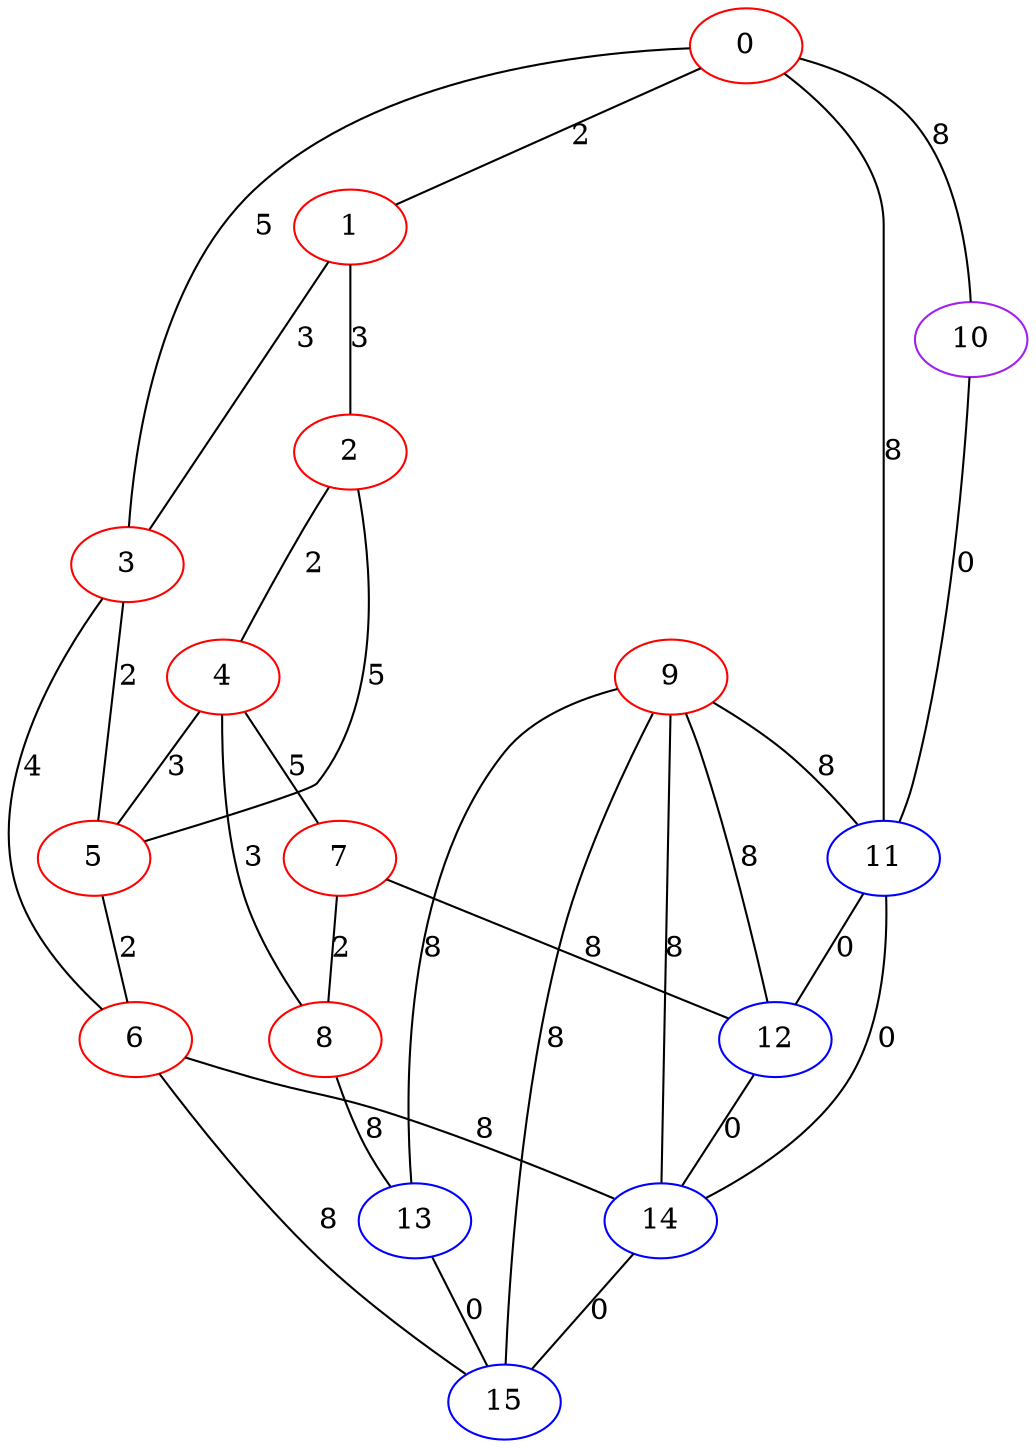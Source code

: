 graph "" {
0 [color=red, weight=1];
1 [color=red, weight=1];
2 [color=red, weight=1];
3 [color=red, weight=1];
4 [color=red, weight=1];
5 [color=red, weight=1];
6 [color=red, weight=1];
7 [color=red, weight=1];
8 [color=red, weight=1];
9 [color=red, weight=1];
10 [color=purple, weight=4];
11 [color=blue, weight=3];
12 [color=blue, weight=3];
13 [color=blue, weight=3];
14 [color=blue, weight=3];
15 [color=blue, weight=3];
0 -- 11  [key=0, label=8];
0 -- 1  [key=0, label=2];
0 -- 10  [key=0, label=8];
0 -- 3  [key=0, label=5];
1 -- 2  [key=0, label=3];
1 -- 3  [key=0, label=3];
2 -- 4  [key=0, label=2];
2 -- 5  [key=0, label=5];
3 -- 5  [key=0, label=2];
3 -- 6  [key=0, label=4];
4 -- 8  [key=0, label=3];
4 -- 5  [key=0, label=3];
4 -- 7  [key=0, label=5];
5 -- 6  [key=0, label=2];
6 -- 14  [key=0, label=8];
6 -- 15  [key=0, label=8];
7 -- 8  [key=0, label=2];
7 -- 12  [key=0, label=8];
8 -- 13  [key=0, label=8];
9 -- 11  [key=0, label=8];
9 -- 12  [key=0, label=8];
9 -- 13  [key=0, label=8];
9 -- 14  [key=0, label=8];
9 -- 15  [key=0, label=8];
10 -- 11  [key=0, label=0];
11 -- 12  [key=0, label=0];
11 -- 14  [key=0, label=0];
12 -- 14  [key=0, label=0];
13 -- 15  [key=0, label=0];
14 -- 15  [key=0, label=0];
}
